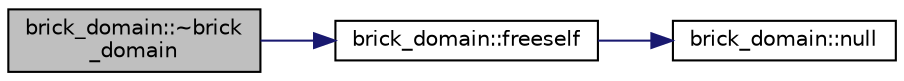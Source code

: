 digraph "brick_domain::~brick_domain"
{
  edge [fontname="Helvetica",fontsize="10",labelfontname="Helvetica",labelfontsize="10"];
  node [fontname="Helvetica",fontsize="10",shape=record];
  rankdir="LR";
  Node3 [label="brick_domain::~brick\l_domain",height=0.2,width=0.4,color="black", fillcolor="grey75", style="filled", fontcolor="black"];
  Node3 -> Node4 [color="midnightblue",fontsize="10",style="solid",fontname="Helvetica"];
  Node4 [label="brick_domain::freeself",height=0.2,width=0.4,color="black", fillcolor="white", style="filled",URL="$da/daf/classbrick__domain.html#ae3198ccaf58d0db3a772cc427c31b278"];
  Node4 -> Node5 [color="midnightblue",fontsize="10",style="solid",fontname="Helvetica"];
  Node5 [label="brick_domain::null",height=0.2,width=0.4,color="black", fillcolor="white", style="filled",URL="$da/daf/classbrick__domain.html#a77eece31b4943fe375c33a5891e73b7d"];
}
